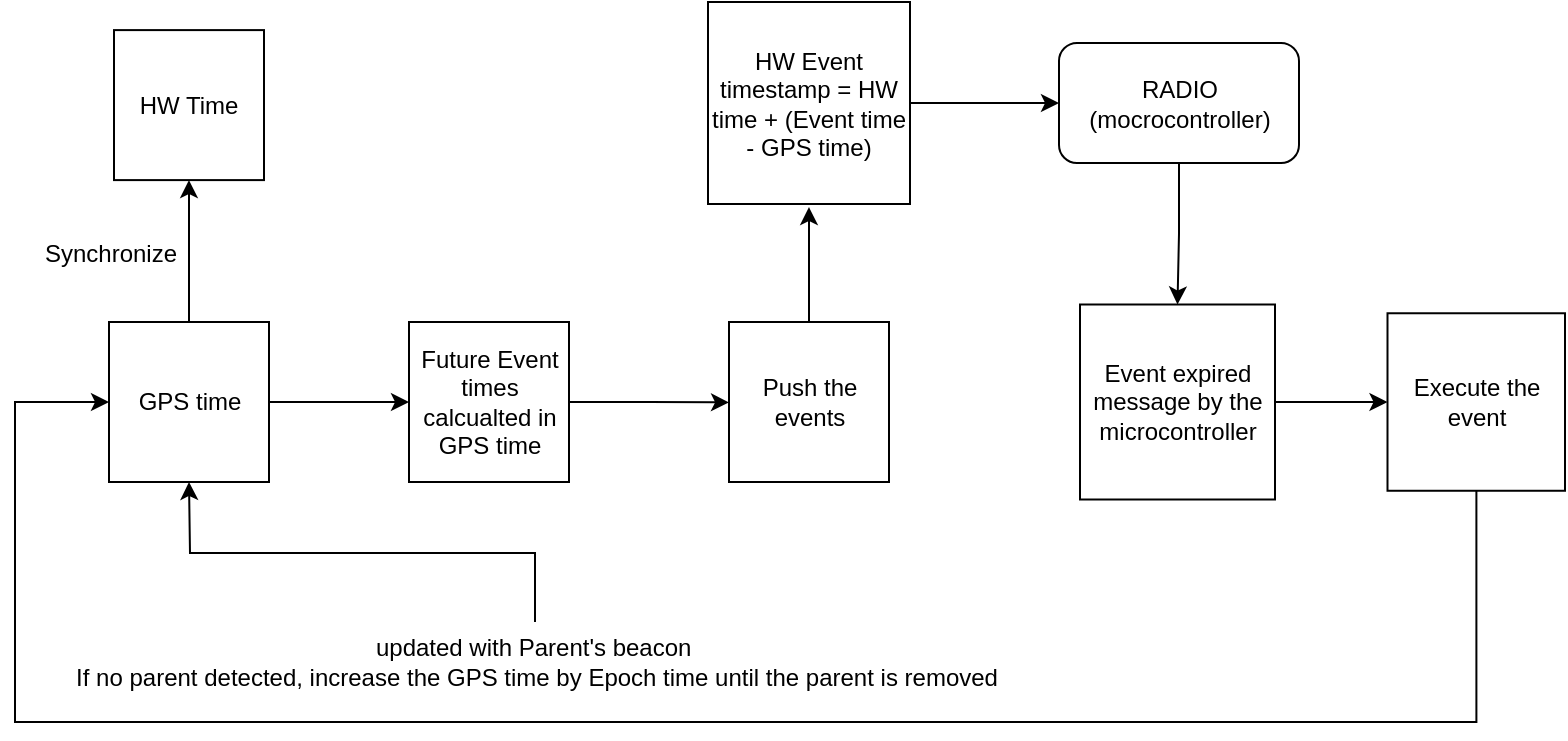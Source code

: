 <mxfile version="22.0.8" type="device">
  <diagram name="Page-1" id="yuT0qAIs1FgsdcAZJhVF">
    <mxGraphModel dx="84" dy="2412" grid="1" gridSize="10" guides="1" tooltips="1" connect="1" arrows="1" fold="1" page="1" pageScale="1" pageWidth="850" pageHeight="1100" math="0" shadow="0">
      <root>
        <mxCell id="0" />
        <mxCell id="1" parent="0" />
        <mxCell id="5nEvEeknpsT2eOyR6tz_-13" style="edgeStyle=orthogonalEdgeStyle;rounded=0;orthogonalLoop=1;jettySize=auto;html=1;" edge="1" parent="1" source="5nEvEeknpsT2eOyR6tz_-14">
          <mxGeometry relative="1" as="geometry">
            <mxPoint x="989.5" y="-60.0" as="targetPoint" />
          </mxGeometry>
        </mxCell>
        <mxCell id="5nEvEeknpsT2eOyR6tz_-14" value="&lt;div&gt;updated with Parent&#39;s beacon&amp;nbsp;&lt;/div&gt;&lt;div&gt;If no parent detected, increase the GPS time by Epoch time until the parent is removed&lt;br&gt;&lt;/div&gt;" style="text;html=1;align=center;verticalAlign=middle;resizable=0;points=[];autosize=1;strokeColor=none;fillColor=none;" vertex="1" parent="1">
          <mxGeometry x="922.5" y="10" width="480" height="40" as="geometry" />
        </mxCell>
        <mxCell id="5nEvEeknpsT2eOyR6tz_-15" style="edgeStyle=orthogonalEdgeStyle;rounded=0;orthogonalLoop=1;jettySize=auto;html=1;exitX=1;exitY=0.5;exitDx=0;exitDy=0;" edge="1" parent="1" source="5nEvEeknpsT2eOyR6tz_-16">
          <mxGeometry relative="1" as="geometry">
            <mxPoint x="1259.5" y="-99.783" as="targetPoint" />
          </mxGeometry>
        </mxCell>
        <mxCell id="5nEvEeknpsT2eOyR6tz_-16" value="Future Event times calcualted in GPS time" style="whiteSpace=wrap;html=1;aspect=fixed;" vertex="1" parent="1">
          <mxGeometry x="1099.5" y="-140" width="80" height="80" as="geometry" />
        </mxCell>
        <mxCell id="5nEvEeknpsT2eOyR6tz_-17" style="edgeStyle=orthogonalEdgeStyle;rounded=0;orthogonalLoop=1;jettySize=auto;html=1;exitX=1;exitY=0.5;exitDx=0;exitDy=0;entryX=0;entryY=0.5;entryDx=0;entryDy=0;" edge="1" parent="1" source="5nEvEeknpsT2eOyR6tz_-19" target="5nEvEeknpsT2eOyR6tz_-16">
          <mxGeometry relative="1" as="geometry" />
        </mxCell>
        <mxCell id="5nEvEeknpsT2eOyR6tz_-18" style="edgeStyle=orthogonalEdgeStyle;rounded=0;orthogonalLoop=1;jettySize=auto;html=1;exitX=0.5;exitY=0;exitDx=0;exitDy=0;entryX=0.5;entryY=1;entryDx=0;entryDy=0;" edge="1" parent="1" source="5nEvEeknpsT2eOyR6tz_-19" target="5nEvEeknpsT2eOyR6tz_-20">
          <mxGeometry relative="1" as="geometry" />
        </mxCell>
        <mxCell id="5nEvEeknpsT2eOyR6tz_-19" value="GPS time" style="whiteSpace=wrap;html=1;aspect=fixed;" vertex="1" parent="1">
          <mxGeometry x="949.5" y="-140" width="80" height="80" as="geometry" />
        </mxCell>
        <mxCell id="5nEvEeknpsT2eOyR6tz_-20" value="HW Time" style="whiteSpace=wrap;html=1;aspect=fixed;" vertex="1" parent="1">
          <mxGeometry x="952" y="-285.95" width="75" height="75" as="geometry" />
        </mxCell>
        <mxCell id="5nEvEeknpsT2eOyR6tz_-21" value="Synchronize" style="text;html=1;align=center;verticalAlign=middle;resizable=0;points=[];autosize=1;strokeColor=none;fillColor=none;" vertex="1" parent="1">
          <mxGeometry x="904.5" y="-189.45" width="90" height="30" as="geometry" />
        </mxCell>
        <mxCell id="5nEvEeknpsT2eOyR6tz_-22" style="edgeStyle=orthogonalEdgeStyle;rounded=0;orthogonalLoop=1;jettySize=auto;html=1;" edge="1" parent="1" source="5nEvEeknpsT2eOyR6tz_-23">
          <mxGeometry relative="1" as="geometry">
            <mxPoint x="1299.5" y="-197.45" as="targetPoint" />
          </mxGeometry>
        </mxCell>
        <mxCell id="5nEvEeknpsT2eOyR6tz_-23" value="Push the events" style="whiteSpace=wrap;html=1;aspect=fixed;" vertex="1" parent="1">
          <mxGeometry x="1259.5" y="-140" width="80" height="80" as="geometry" />
        </mxCell>
        <mxCell id="5nEvEeknpsT2eOyR6tz_-24" style="edgeStyle=orthogonalEdgeStyle;rounded=0;orthogonalLoop=1;jettySize=auto;html=1;exitX=1;exitY=0.5;exitDx=0;exitDy=0;entryX=0;entryY=0.5;entryDx=0;entryDy=0;" edge="1" parent="1" source="5nEvEeknpsT2eOyR6tz_-25" target="5nEvEeknpsT2eOyR6tz_-27">
          <mxGeometry relative="1" as="geometry" />
        </mxCell>
        <mxCell id="5nEvEeknpsT2eOyR6tz_-25" value="HW Event timestamp = HW time + (Event time - GPS time)" style="whiteSpace=wrap;html=1;aspect=fixed;" vertex="1" parent="1">
          <mxGeometry x="1249" y="-300" width="101" height="101" as="geometry" />
        </mxCell>
        <mxCell id="5nEvEeknpsT2eOyR6tz_-26" style="edgeStyle=orthogonalEdgeStyle;rounded=0;orthogonalLoop=1;jettySize=auto;html=1;entryX=0.5;entryY=0;entryDx=0;entryDy=0;" edge="1" parent="1" source="5nEvEeknpsT2eOyR6tz_-27" target="5nEvEeknpsT2eOyR6tz_-29">
          <mxGeometry relative="1" as="geometry" />
        </mxCell>
        <mxCell id="5nEvEeknpsT2eOyR6tz_-27" value="RADIO (mocrocontroller)" style="rounded=1;whiteSpace=wrap;html=1;" vertex="1" parent="1">
          <mxGeometry x="1424.5" y="-279.5" width="120" height="60" as="geometry" />
        </mxCell>
        <mxCell id="5nEvEeknpsT2eOyR6tz_-28" style="edgeStyle=orthogonalEdgeStyle;rounded=0;orthogonalLoop=1;jettySize=auto;html=1;exitX=1;exitY=0.5;exitDx=0;exitDy=0;entryX=0;entryY=0.5;entryDx=0;entryDy=0;" edge="1" parent="1" source="5nEvEeknpsT2eOyR6tz_-29" target="5nEvEeknpsT2eOyR6tz_-31">
          <mxGeometry relative="1" as="geometry" />
        </mxCell>
        <mxCell id="5nEvEeknpsT2eOyR6tz_-29" value="Event expired message by the microcontroller" style="whiteSpace=wrap;html=1;aspect=fixed;" vertex="1" parent="1">
          <mxGeometry x="1435" y="-148.75" width="97.5" height="97.5" as="geometry" />
        </mxCell>
        <mxCell id="5nEvEeknpsT2eOyR6tz_-30" style="edgeStyle=orthogonalEdgeStyle;rounded=0;orthogonalLoop=1;jettySize=auto;html=1;entryX=0;entryY=0.5;entryDx=0;entryDy=0;" edge="1" parent="1" source="5nEvEeknpsT2eOyR6tz_-31" target="5nEvEeknpsT2eOyR6tz_-19">
          <mxGeometry relative="1" as="geometry">
            <Array as="points">
              <mxPoint x="1633.5" y="60" />
              <mxPoint x="902.5" y="60" />
              <mxPoint x="902.5" y="-100" />
            </Array>
          </mxGeometry>
        </mxCell>
        <mxCell id="5nEvEeknpsT2eOyR6tz_-31" value="Execute the event" style="whiteSpace=wrap;html=1;aspect=fixed;" vertex="1" parent="1">
          <mxGeometry x="1588.75" y="-144.37" width="88.75" height="88.75" as="geometry" />
        </mxCell>
      </root>
    </mxGraphModel>
  </diagram>
</mxfile>
